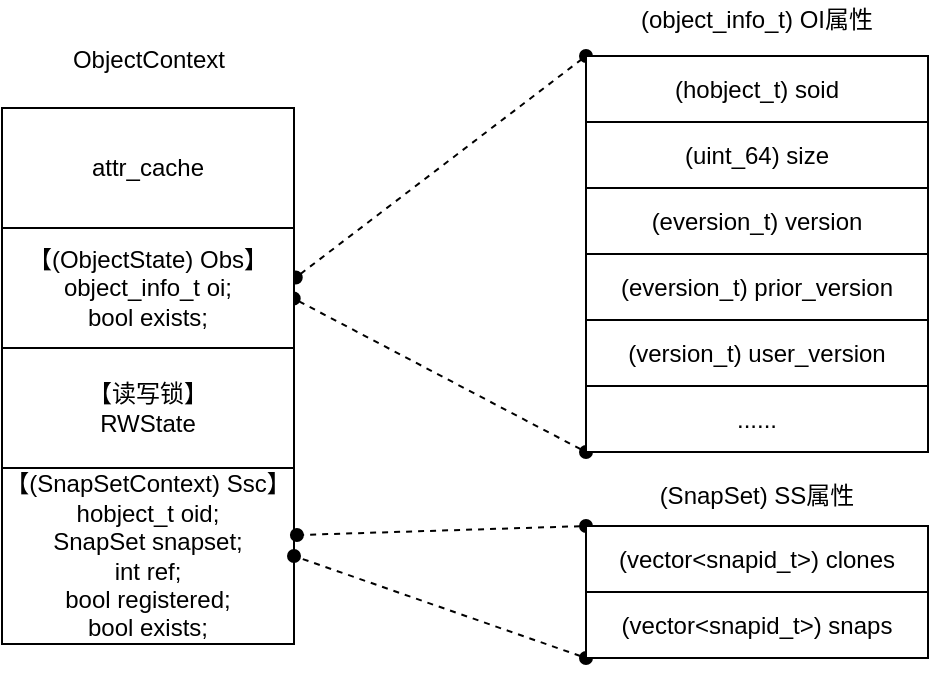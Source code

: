 <mxfile version="13.9.9" type="device"><diagram id="WFN5OeiZQxjDtbzxstG7" name="第 1 页"><mxGraphModel dx="1280" dy="800" grid="0" gridSize="10" guides="1" tooltips="1" connect="1" arrows="1" fold="1" page="1" pageScale="1" pageWidth="827" pageHeight="1169" math="0" shadow="0"><root><mxCell id="0"/><mxCell id="1" parent="0"/><mxCell id="D-D0SMTZPlv_4HYfKA2s-1" value="attr_cache" style="rounded=0;whiteSpace=wrap;html=1;" vertex="1" parent="1"><mxGeometry x="93" y="174" width="146" height="60" as="geometry"/></mxCell><mxCell id="D-D0SMTZPlv_4HYfKA2s-17" style="rounded=0;orthogonalLoop=1;jettySize=auto;html=1;exitX=1.006;exitY=0.413;exitDx=0;exitDy=0;entryX=0;entryY=0;entryDx=0;entryDy=0;startArrow=oval;startFill=1;endArrow=oval;endFill=1;dashed=1;exitPerimeter=0;" edge="1" parent="1" source="D-D0SMTZPlv_4HYfKA2s-2" target="D-D0SMTZPlv_4HYfKA2s-9"><mxGeometry relative="1" as="geometry"/></mxCell><mxCell id="D-D0SMTZPlv_4HYfKA2s-18" style="rounded=0;orthogonalLoop=1;jettySize=auto;html=1;exitX=0.999;exitY=0.588;exitDx=0;exitDy=0;entryX=0;entryY=1;entryDx=0;entryDy=0;startArrow=oval;startFill=1;endArrow=oval;endFill=1;dashed=1;exitPerimeter=0;" edge="1" parent="1" source="D-D0SMTZPlv_4HYfKA2s-2" target="D-D0SMTZPlv_4HYfKA2s-14"><mxGeometry relative="1" as="geometry"/></mxCell><mxCell id="D-D0SMTZPlv_4HYfKA2s-2" value="【(ObjectState) Obs】&lt;br&gt;object_info_t oi;&lt;br&gt;bool exists;" style="rounded=0;whiteSpace=wrap;html=1;" vertex="1" parent="1"><mxGeometry x="93" y="234" width="146" height="60" as="geometry"/></mxCell><mxCell id="D-D0SMTZPlv_4HYfKA2s-3" value="【读写锁】&lt;br&gt;RWState" style="rounded=0;whiteSpace=wrap;html=1;" vertex="1" parent="1"><mxGeometry x="93" y="294" width="146" height="60" as="geometry"/></mxCell><mxCell id="D-D0SMTZPlv_4HYfKA2s-7" value="【(SnapSetContext) Ssc】&lt;br&gt;hobject_t oid;&lt;br&gt;SnapSet snapset;&lt;br&gt;int ref;&lt;br&gt;bool registered;&lt;br&gt;bool exists;" style="rounded=0;whiteSpace=wrap;html=1;" vertex="1" parent="1"><mxGeometry x="93" y="354" width="146" height="88" as="geometry"/></mxCell><mxCell id="D-D0SMTZPlv_4HYfKA2s-9" value="(hobject_t) soid" style="rounded=0;whiteSpace=wrap;html=1;" vertex="1" parent="1"><mxGeometry x="385" y="148" width="171" height="33" as="geometry"/></mxCell><mxCell id="D-D0SMTZPlv_4HYfKA2s-10" value="(uint_64) size" style="rounded=0;whiteSpace=wrap;html=1;" vertex="1" parent="1"><mxGeometry x="385" y="181" width="171" height="33" as="geometry"/></mxCell><mxCell id="D-D0SMTZPlv_4HYfKA2s-11" value="(eversion_t) version" style="rounded=0;whiteSpace=wrap;html=1;" vertex="1" parent="1"><mxGeometry x="385" y="214" width="171" height="33" as="geometry"/></mxCell><mxCell id="D-D0SMTZPlv_4HYfKA2s-12" value="(eversion_t) prior_version" style="rounded=0;whiteSpace=wrap;html=1;" vertex="1" parent="1"><mxGeometry x="385" y="247" width="171" height="33" as="geometry"/></mxCell><mxCell id="D-D0SMTZPlv_4HYfKA2s-13" value="(version_t) user_version" style="rounded=0;whiteSpace=wrap;html=1;" vertex="1" parent="1"><mxGeometry x="385" y="280" width="171" height="33" as="geometry"/></mxCell><mxCell id="D-D0SMTZPlv_4HYfKA2s-14" value="......" style="rounded=0;whiteSpace=wrap;html=1;" vertex="1" parent="1"><mxGeometry x="385" y="313" width="171" height="33" as="geometry"/></mxCell><mxCell id="D-D0SMTZPlv_4HYfKA2s-20" style="edgeStyle=none;rounded=0;orthogonalLoop=1;jettySize=auto;html=1;exitX=0;exitY=0;exitDx=0;exitDy=0;entryX=1.01;entryY=0.381;entryDx=0;entryDy=0;entryPerimeter=0;dashed=1;startArrow=oval;startFill=1;endArrow=oval;endFill=1;" edge="1" parent="1" source="D-D0SMTZPlv_4HYfKA2s-15" target="D-D0SMTZPlv_4HYfKA2s-7"><mxGeometry relative="1" as="geometry"/></mxCell><mxCell id="D-D0SMTZPlv_4HYfKA2s-15" value="(vector&amp;lt;snapid_t&amp;gt;) clones" style="rounded=0;whiteSpace=wrap;html=1;" vertex="1" parent="1"><mxGeometry x="385" y="383" width="171" height="33" as="geometry"/></mxCell><mxCell id="D-D0SMTZPlv_4HYfKA2s-21" style="edgeStyle=none;rounded=0;orthogonalLoop=1;jettySize=auto;html=1;exitX=0;exitY=1;exitDx=0;exitDy=0;entryX=1;entryY=0.5;entryDx=0;entryDy=0;dashed=1;startArrow=oval;startFill=1;endArrow=oval;endFill=1;" edge="1" parent="1" source="D-D0SMTZPlv_4HYfKA2s-16" target="D-D0SMTZPlv_4HYfKA2s-7"><mxGeometry relative="1" as="geometry"/></mxCell><mxCell id="D-D0SMTZPlv_4HYfKA2s-16" value="(vector&amp;lt;snapid_t&amp;gt;) snaps" style="rounded=0;whiteSpace=wrap;html=1;" vertex="1" parent="1"><mxGeometry x="385" y="416" width="171" height="33" as="geometry"/></mxCell><mxCell id="D-D0SMTZPlv_4HYfKA2s-22" value="ObjectContext" style="text;html=1;strokeColor=none;fillColor=none;align=center;verticalAlign=middle;whiteSpace=wrap;rounded=0;" vertex="1" parent="1"><mxGeometry x="119.5" y="140" width="93" height="20" as="geometry"/></mxCell><mxCell id="D-D0SMTZPlv_4HYfKA2s-23" value="(object_info_t) OI属性" style="text;html=1;strokeColor=none;fillColor=none;align=center;verticalAlign=middle;whiteSpace=wrap;rounded=0;" vertex="1" parent="1"><mxGeometry x="402" y="120" width="137" height="20" as="geometry"/></mxCell><mxCell id="D-D0SMTZPlv_4HYfKA2s-24" value="(SnapSet) SS属性" style="text;html=1;strokeColor=none;fillColor=none;align=center;verticalAlign=middle;whiteSpace=wrap;rounded=0;" vertex="1" parent="1"><mxGeometry x="402" y="358" width="137" height="20" as="geometry"/></mxCell></root></mxGraphModel></diagram></mxfile>